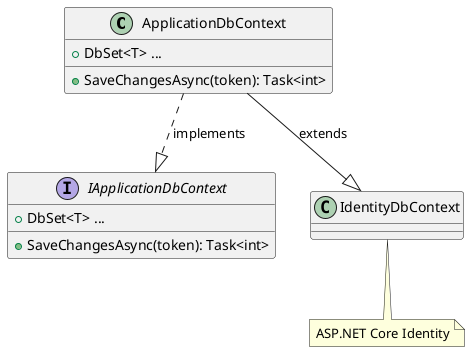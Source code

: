 @startuml
class ApplicationDbContext {
    + SaveChangesAsync(token): Task<int>
    + DbSet<T> ...
}

interface IApplicationDbContext {
    + SaveChangesAsync(token): Task<int>
    + DbSet<T> ...
}

class IdentityDbContext {
}

note bottom of IdentityDbContext
    ASP.NET Core Identity
end note

ApplicationDbContext --|> IdentityDbContext : extends
ApplicationDbContext ..|> IApplicationDbContext: implements
@enduml